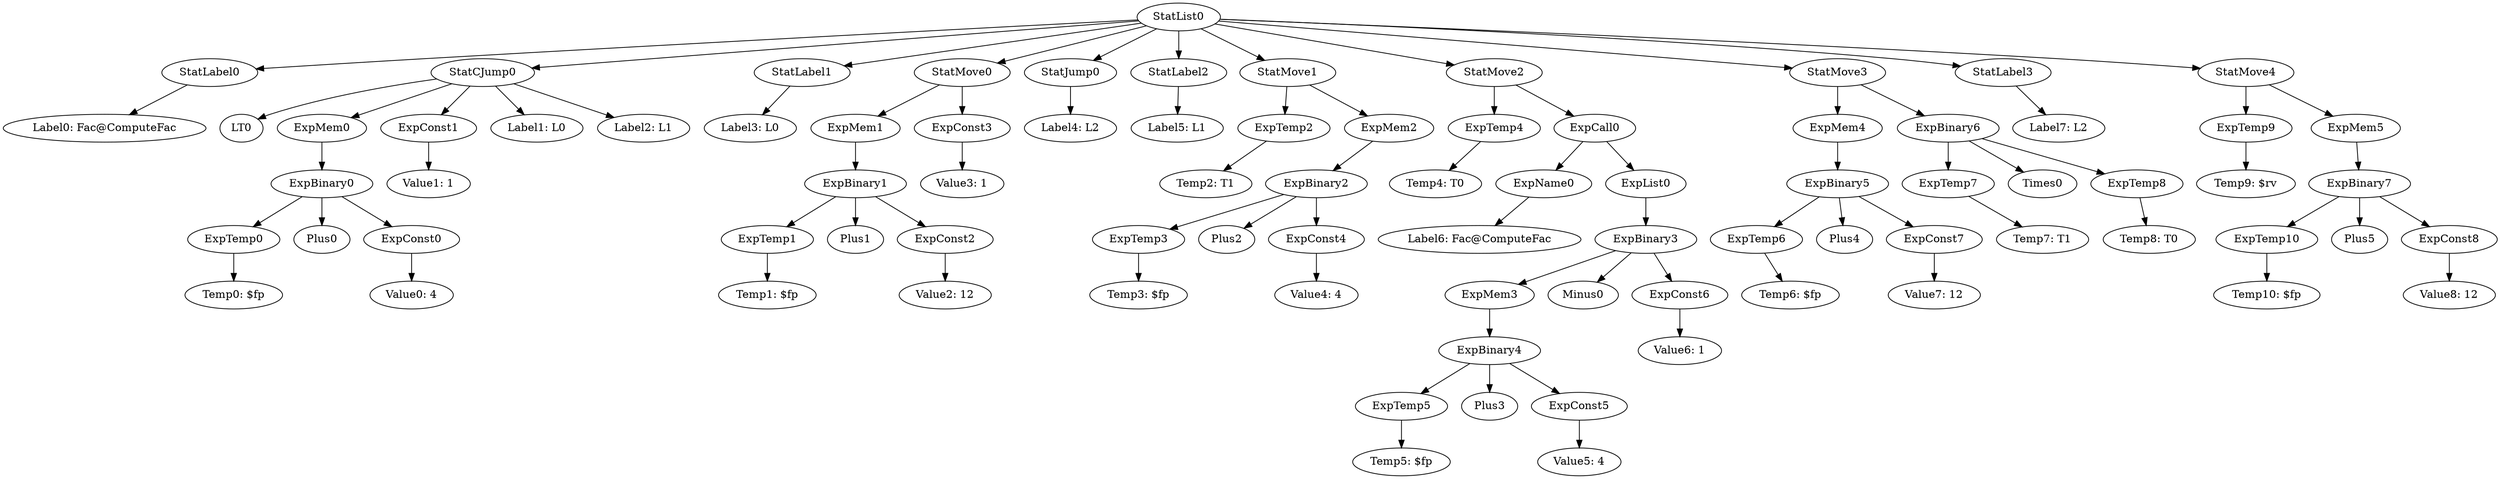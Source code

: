 digraph {
	ordering = out;
	ExpTemp3 -> "Temp3: $fp";
	ExpTemp2 -> "Temp2: T1";
	ExpTemp10 -> "Temp10: $fp";
	StatLabel2 -> "Label5: L1";
	StatJump0 -> "Label4: L2";
	StatLabel1 -> "Label3: L0";
	ExpMem2 -> ExpBinary2;
	ExpCall0 -> ExpName0;
	ExpCall0 -> ExpList0;
	StatMove0 -> ExpMem1;
	StatMove0 -> ExpConst3;
	ExpConst3 -> "Value3: 1";
	ExpConst7 -> "Value7: 12";
	StatMove1 -> ExpTemp2;
	StatMove1 -> ExpMem2;
	ExpBinary7 -> ExpTemp10;
	ExpBinary7 -> Plus5;
	ExpBinary7 -> ExpConst8;
	ExpTemp8 -> "Temp8: T0";
	StatList0 -> StatLabel0;
	StatList0 -> StatCJump0;
	StatList0 -> StatLabel1;
	StatList0 -> StatMove0;
	StatList0 -> StatJump0;
	StatList0 -> StatLabel2;
	StatList0 -> StatMove1;
	StatList0 -> StatMove2;
	StatList0 -> StatMove3;
	StatList0 -> StatLabel3;
	StatList0 -> StatMove4;
	ExpMem5 -> ExpBinary7;
	ExpBinary2 -> ExpTemp3;
	ExpBinary2 -> Plus2;
	ExpBinary2 -> ExpConst4;
	StatLabel0 -> "Label0: Fac@ComputeFac";
	ExpBinary0 -> ExpTemp0;
	ExpBinary0 -> Plus0;
	ExpBinary0 -> ExpConst0;
	ExpMem4 -> ExpBinary5;
	ExpBinary1 -> ExpTemp1;
	ExpBinary1 -> Plus1;
	ExpBinary1 -> ExpConst2;
	ExpMem0 -> ExpBinary0;
	ExpBinary6 -> ExpTemp7;
	ExpBinary6 -> Times0;
	ExpBinary6 -> ExpTemp8;
	StatMove4 -> ExpTemp9;
	StatMove4 -> ExpMem5;
	ExpConst1 -> "Value1: 1";
	ExpTemp1 -> "Temp1: $fp";
	ExpTemp5 -> "Temp5: $fp";
	ExpTemp4 -> "Temp4: T0";
	ExpTemp0 -> "Temp0: $fp";
	ExpTemp7 -> "Temp7: T1";
	StatMove2 -> ExpTemp4;
	StatMove2 -> ExpCall0;
	ExpName0 -> "Label6: Fac@ComputeFac";
	ExpConst0 -> "Value0: 4";
	ExpBinary4 -> ExpTemp5;
	ExpBinary4 -> Plus3;
	ExpBinary4 -> ExpConst5;
	ExpConst5 -> "Value5: 4";
	ExpConst2 -> "Value2: 12";
	ExpBinary3 -> ExpMem3;
	ExpBinary3 -> Minus0;
	ExpBinary3 -> ExpConst6;
	ExpMem3 -> ExpBinary4;
	ExpMem1 -> ExpBinary1;
	ExpConst6 -> "Value6: 1";
	StatCJump0 -> LT0;
	StatCJump0 -> ExpMem0;
	StatCJump0 -> ExpConst1;
	StatCJump0 -> "Label1: L0";
	StatCJump0 -> "Label2: L1";
	ExpList0 -> ExpBinary3;
	ExpTemp6 -> "Temp6: $fp";
	ExpBinary5 -> ExpTemp6;
	ExpBinary5 -> Plus4;
	ExpBinary5 -> ExpConst7;
	StatMove3 -> ExpMem4;
	StatMove3 -> ExpBinary6;
	ExpConst8 -> "Value8: 12";
	ExpConst4 -> "Value4: 4";
	StatLabel3 -> "Label7: L2";
	ExpTemp9 -> "Temp9: $rv";
}


